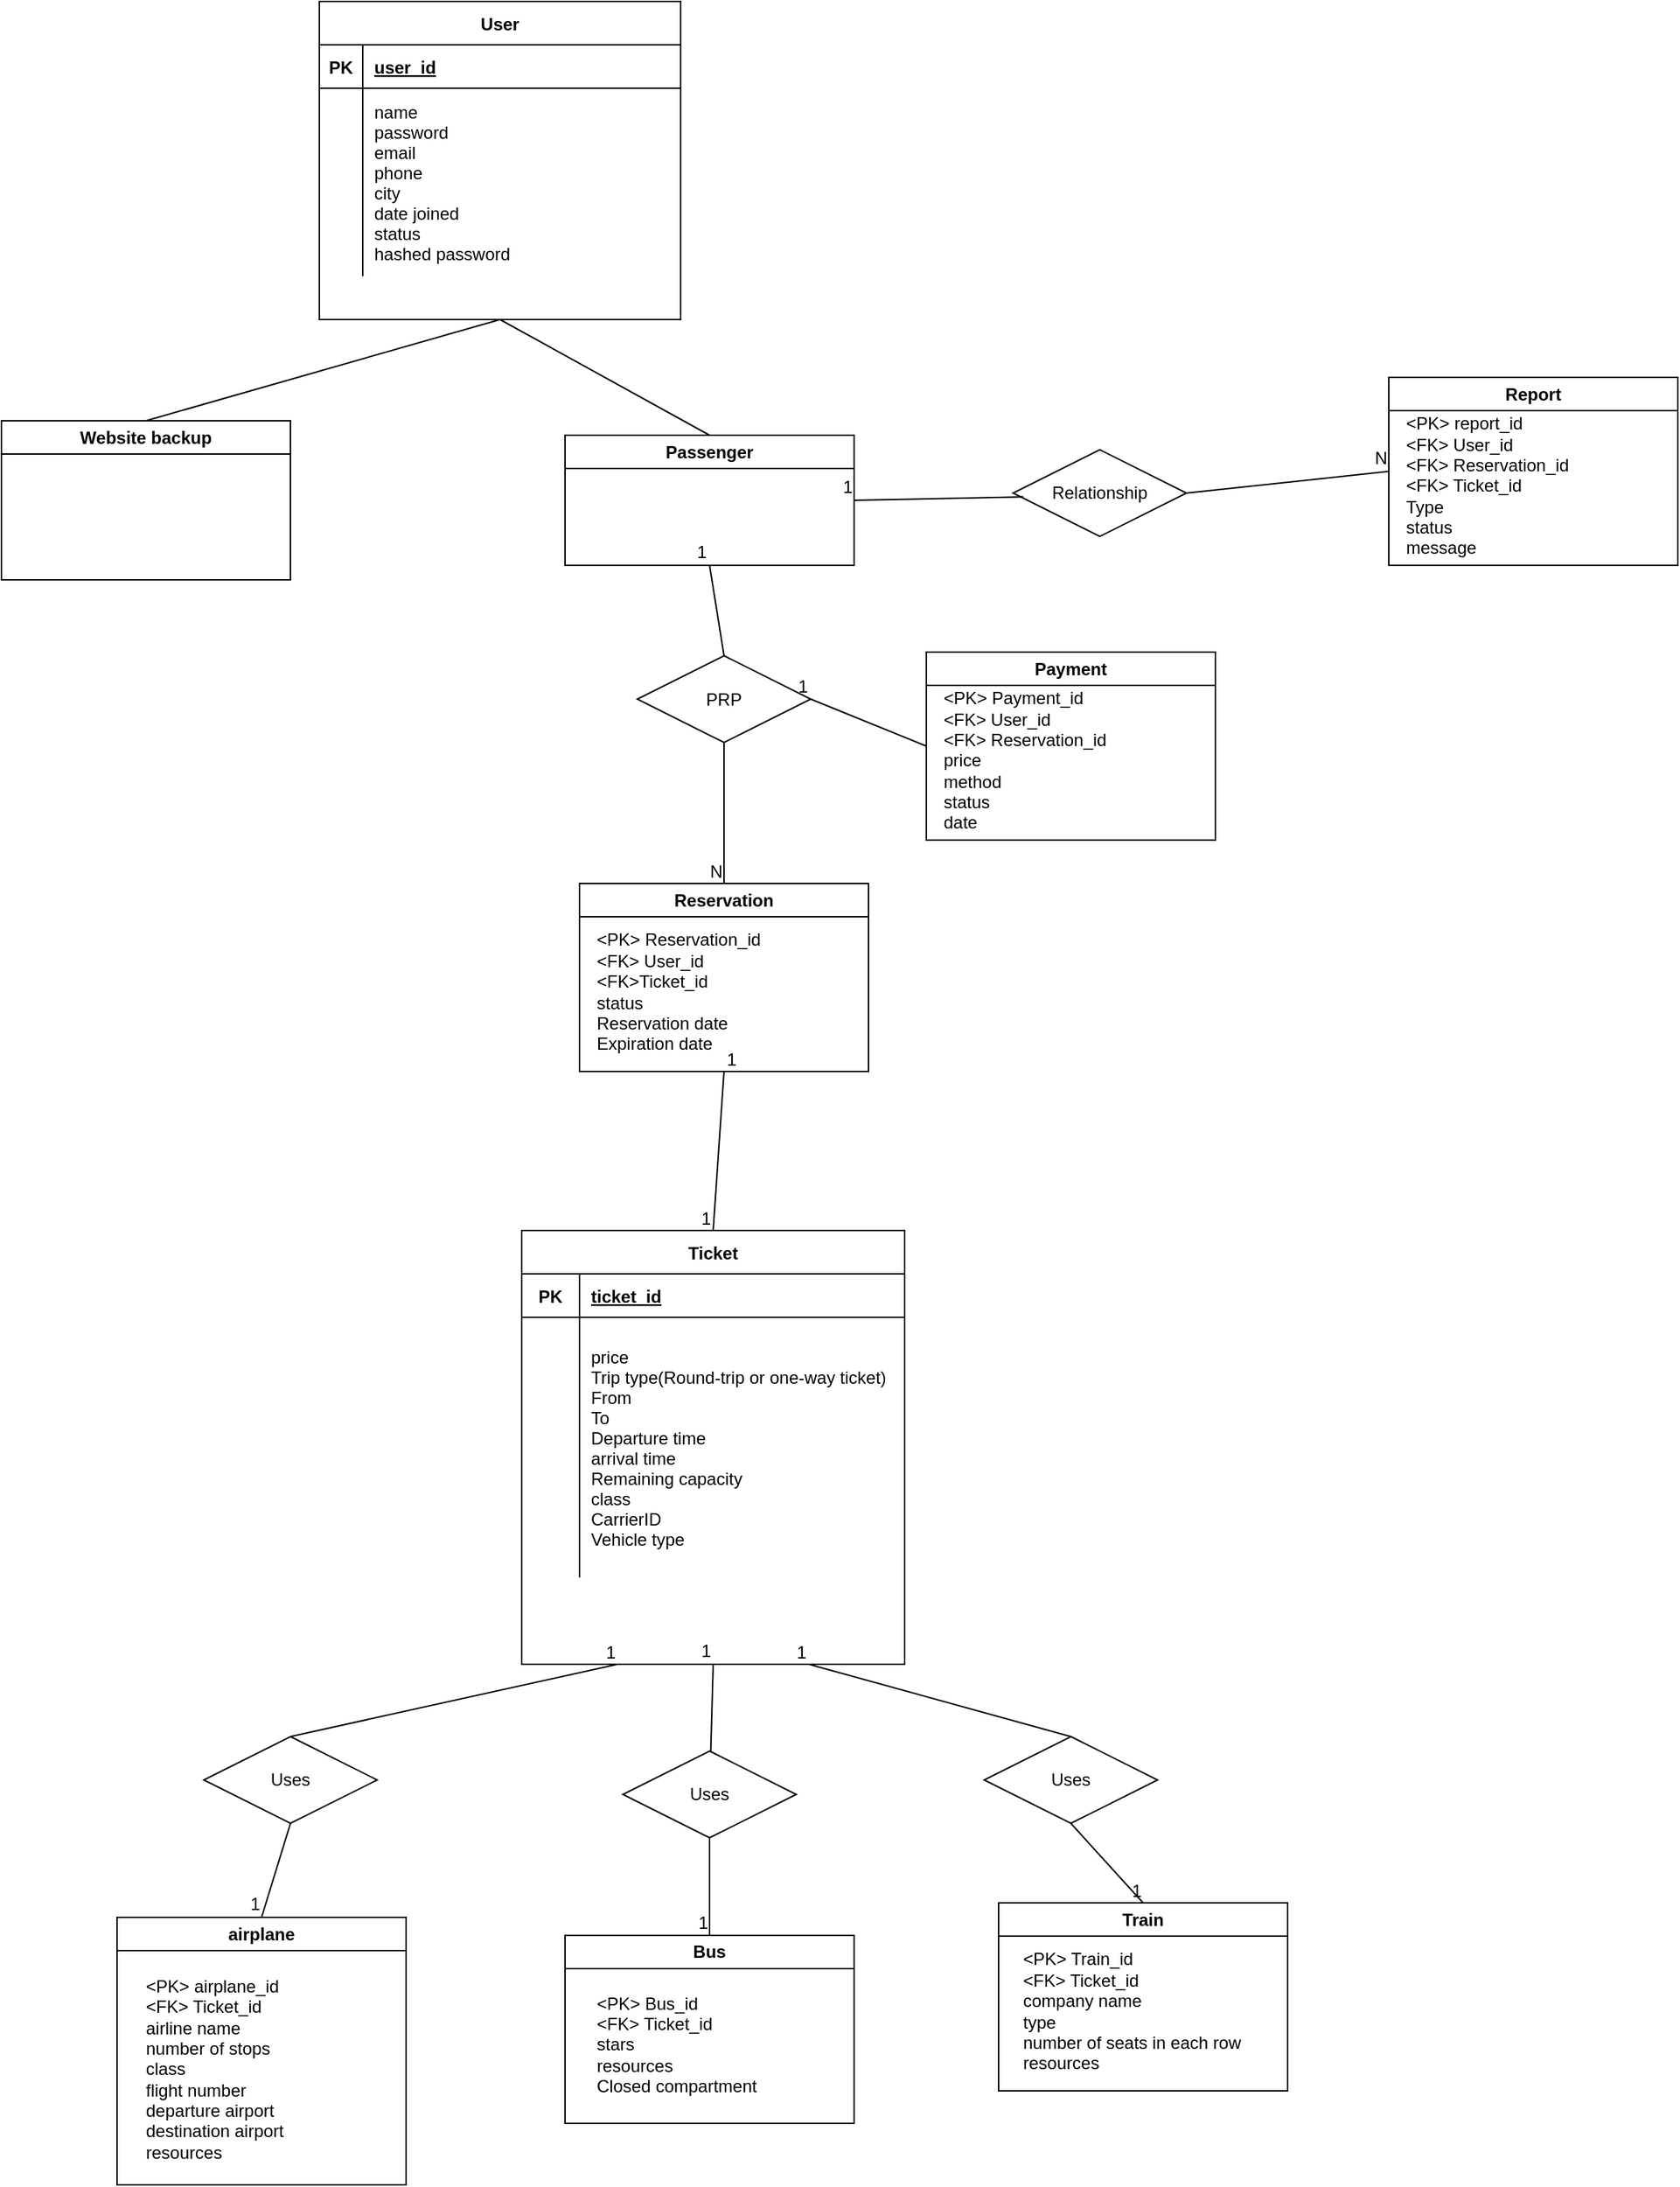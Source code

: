 <mxfile version="26.1.1">
  <diagram id="R2lEEEUBdFMjLlhIrx00" name="Page-1">
    <mxGraphModel dx="1290" dy="557" grid="1" gridSize="10" guides="1" tooltips="1" connect="1" arrows="1" fold="1" page="1" pageScale="1" pageWidth="3000" pageHeight="3000" math="0" shadow="0" extFonts="Permanent Marker^https://fonts.googleapis.com/css?family=Permanent+Marker">
      <root>
        <mxCell id="0" />
        <mxCell id="1" parent="0" />
        <mxCell id="C-vyLk0tnHw3VtMMgP7b-23" value="User" style="shape=table;startSize=30;container=1;collapsible=1;childLayout=tableLayout;fixedRows=1;rowLines=0;fontStyle=1;align=center;resizeLast=1;" parent="1" vertex="1">
          <mxGeometry x="330" y="20" width="250" height="220" as="geometry">
            <mxRectangle x="120" y="120" width="100" height="30" as="alternateBounds" />
          </mxGeometry>
        </mxCell>
        <mxCell id="C-vyLk0tnHw3VtMMgP7b-24" value="" style="shape=partialRectangle;collapsible=0;dropTarget=0;pointerEvents=0;fillColor=none;points=[[0,0.5],[1,0.5]];portConstraint=eastwest;top=0;left=0;right=0;bottom=1;" parent="C-vyLk0tnHw3VtMMgP7b-23" vertex="1">
          <mxGeometry y="30" width="250" height="30" as="geometry" />
        </mxCell>
        <mxCell id="C-vyLk0tnHw3VtMMgP7b-25" value="PK" style="shape=partialRectangle;overflow=hidden;connectable=0;fillColor=none;top=0;left=0;bottom=0;right=0;fontStyle=1;" parent="C-vyLk0tnHw3VtMMgP7b-24" vertex="1">
          <mxGeometry width="30" height="30" as="geometry">
            <mxRectangle width="30" height="30" as="alternateBounds" />
          </mxGeometry>
        </mxCell>
        <mxCell id="C-vyLk0tnHw3VtMMgP7b-26" value="user_id" style="shape=partialRectangle;overflow=hidden;connectable=0;fillColor=none;top=0;left=0;bottom=0;right=0;align=left;spacingLeft=6;fontStyle=5;" parent="C-vyLk0tnHw3VtMMgP7b-24" vertex="1">
          <mxGeometry x="30" width="220" height="30" as="geometry">
            <mxRectangle width="220" height="30" as="alternateBounds" />
          </mxGeometry>
        </mxCell>
        <mxCell id="C-vyLk0tnHw3VtMMgP7b-27" value="" style="shape=partialRectangle;collapsible=0;dropTarget=0;pointerEvents=0;fillColor=none;points=[[0,0.5],[1,0.5]];portConstraint=eastwest;top=0;left=0;right=0;bottom=0;" parent="C-vyLk0tnHw3VtMMgP7b-23" vertex="1">
          <mxGeometry y="60" width="250" height="130" as="geometry" />
        </mxCell>
        <mxCell id="C-vyLk0tnHw3VtMMgP7b-28" value="" style="shape=partialRectangle;overflow=hidden;connectable=0;fillColor=none;top=0;left=0;bottom=0;right=0;" parent="C-vyLk0tnHw3VtMMgP7b-27" vertex="1">
          <mxGeometry width="30" height="130" as="geometry">
            <mxRectangle width="30" height="130" as="alternateBounds" />
          </mxGeometry>
        </mxCell>
        <mxCell id="C-vyLk0tnHw3VtMMgP7b-29" value="name&#xa;password&#xa;email&#xa;phone&#xa;city&#xa;date joined&#xa;status&#xa;hashed password" style="shape=partialRectangle;overflow=hidden;connectable=0;fillColor=none;top=0;left=0;bottom=0;right=0;align=left;spacingLeft=6;" parent="C-vyLk0tnHw3VtMMgP7b-27" vertex="1">
          <mxGeometry x="30" width="220" height="130" as="geometry">
            <mxRectangle width="220" height="130" as="alternateBounds" />
          </mxGeometry>
        </mxCell>
        <mxCell id="R_KXiLifHRhBbQVZmg2O-18" value="Passenger" style="swimlane;whiteSpace=wrap;html=1;" parent="1" vertex="1">
          <mxGeometry x="500" y="320" width="200" height="90" as="geometry" />
        </mxCell>
        <mxCell id="R_KXiLifHRhBbQVZmg2O-25" value="Website backup" style="swimlane;whiteSpace=wrap;html=1;startSize=23;" parent="1" vertex="1">
          <mxGeometry x="110" y="310" width="200" height="110" as="geometry" />
        </mxCell>
        <mxCell id="R_KXiLifHRhBbQVZmg2O-39" value="Ticket" style="shape=table;startSize=30;container=1;collapsible=1;childLayout=tableLayout;fixedRows=1;rowLines=0;fontStyle=1;align=center;resizeLast=1;" parent="1" vertex="1">
          <mxGeometry x="470" y="870" width="265" height="300" as="geometry">
            <mxRectangle x="120" y="120" width="100" height="30" as="alternateBounds" />
          </mxGeometry>
        </mxCell>
        <mxCell id="R_KXiLifHRhBbQVZmg2O-40" value="" style="shape=partialRectangle;collapsible=0;dropTarget=0;pointerEvents=0;fillColor=none;points=[[0,0.5],[1,0.5]];portConstraint=eastwest;top=0;left=0;right=0;bottom=1;" parent="R_KXiLifHRhBbQVZmg2O-39" vertex="1">
          <mxGeometry y="30" width="265" height="30" as="geometry" />
        </mxCell>
        <mxCell id="R_KXiLifHRhBbQVZmg2O-41" value="PK" style="shape=partialRectangle;overflow=hidden;connectable=0;fillColor=none;top=0;left=0;bottom=0;right=0;fontStyle=1;" parent="R_KXiLifHRhBbQVZmg2O-40" vertex="1">
          <mxGeometry width="40" height="30" as="geometry">
            <mxRectangle width="40" height="30" as="alternateBounds" />
          </mxGeometry>
        </mxCell>
        <mxCell id="R_KXiLifHRhBbQVZmg2O-42" value="ticket_id" style="shape=partialRectangle;overflow=hidden;connectable=0;fillColor=none;top=0;left=0;bottom=0;right=0;align=left;spacingLeft=6;fontStyle=5;" parent="R_KXiLifHRhBbQVZmg2O-40" vertex="1">
          <mxGeometry x="40" width="225" height="30" as="geometry">
            <mxRectangle width="225" height="30" as="alternateBounds" />
          </mxGeometry>
        </mxCell>
        <mxCell id="R_KXiLifHRhBbQVZmg2O-43" value="" style="shape=partialRectangle;collapsible=0;dropTarget=0;pointerEvents=0;fillColor=none;points=[[0,0.5],[1,0.5]];portConstraint=eastwest;top=0;left=0;right=0;bottom=0;" parent="R_KXiLifHRhBbQVZmg2O-39" vertex="1">
          <mxGeometry y="60" width="265" height="180" as="geometry" />
        </mxCell>
        <mxCell id="R_KXiLifHRhBbQVZmg2O-44" value="" style="shape=partialRectangle;overflow=hidden;connectable=0;fillColor=none;top=0;left=0;bottom=0;right=0;" parent="R_KXiLifHRhBbQVZmg2O-43" vertex="1">
          <mxGeometry width="40" height="180" as="geometry">
            <mxRectangle width="40" height="180" as="alternateBounds" />
          </mxGeometry>
        </mxCell>
        <mxCell id="R_KXiLifHRhBbQVZmg2O-45" value="price&#xa;Trip type(Round-trip or one-way ticket)&#xa;From&#xa;To&#xa;Departure time&#xa;arrival time&#xa;Remaining capacity&#xa;class&#xa;CarrierID&#xa;Vehicle type" style="shape=partialRectangle;overflow=hidden;connectable=0;fillColor=none;top=0;left=0;bottom=0;right=0;align=left;spacingLeft=6;" parent="R_KXiLifHRhBbQVZmg2O-43" vertex="1">
          <mxGeometry x="40" width="225" height="180" as="geometry">
            <mxRectangle width="225" height="180" as="alternateBounds" />
          </mxGeometry>
        </mxCell>
        <mxCell id="R_KXiLifHRhBbQVZmg2O-46" value="airplane" style="swimlane;whiteSpace=wrap;html=1;startSize=23;" parent="1" vertex="1">
          <mxGeometry x="190" y="1345" width="200" height="185" as="geometry" />
        </mxCell>
        <mxCell id="QlvA-Q4Eu4nIA0qFd5DP-67" value="&lt;div&gt;&amp;lt;PK&amp;gt; airplane_id&lt;/div&gt;&lt;div&gt;&amp;lt;FK&amp;gt; Ticket_id&lt;/div&gt;airline name&lt;div&gt;number of stops&lt;/div&gt;&lt;div&gt;class&lt;/div&gt;&lt;div&gt;flight number&lt;/div&gt;&lt;div&gt;departure airport&lt;/div&gt;&lt;div&gt;destination airport&lt;/div&gt;&lt;div&gt;resources&lt;/div&gt;" style="text;html=1;align=left;verticalAlign=middle;resizable=0;points=[];autosize=1;strokeColor=none;fillColor=none;" parent="R_KXiLifHRhBbQVZmg2O-46" vertex="1">
          <mxGeometry x="17.5" y="35" width="120" height="140" as="geometry" />
        </mxCell>
        <mxCell id="R_KXiLifHRhBbQVZmg2O-55" value="Bus" style="swimlane;whiteSpace=wrap;html=1;" parent="1" vertex="1">
          <mxGeometry x="500" y="1357.5" width="200" height="130" as="geometry" />
        </mxCell>
        <mxCell id="QlvA-Q4Eu4nIA0qFd5DP-66" value="&lt;div&gt;&amp;lt;PK&amp;gt; Bus_id&lt;/div&gt;&lt;div&gt;&amp;lt;FK&amp;gt; Ticket_id&lt;/div&gt;stars&lt;div&gt;resources&lt;/div&gt;&lt;div&gt;Closed compartment&lt;/div&gt;" style="text;html=1;align=left;verticalAlign=middle;resizable=0;points=[];autosize=1;strokeColor=none;fillColor=none;" parent="R_KXiLifHRhBbQVZmg2O-55" vertex="1">
          <mxGeometry x="20" y="30" width="130" height="90" as="geometry" />
        </mxCell>
        <mxCell id="R_KXiLifHRhBbQVZmg2O-56" value="Train" style="swimlane;whiteSpace=wrap;html=1;" parent="1" vertex="1">
          <mxGeometry x="800" y="1335" width="200" height="130" as="geometry" />
        </mxCell>
        <mxCell id="QlvA-Q4Eu4nIA0qFd5DP-68" value="&lt;div&gt;&amp;lt;PK&amp;gt; Train_id&lt;/div&gt;&lt;div&gt;&amp;lt;FK&amp;gt; Ticket_id&lt;/div&gt;company name&lt;div&gt;type&lt;/div&gt;&lt;div&gt;number of seats in each row&lt;/div&gt;&lt;div&gt;resources&lt;/div&gt;" style="text;html=1;align=left;verticalAlign=middle;resizable=0;points=[];autosize=1;strokeColor=none;fillColor=none;" parent="R_KXiLifHRhBbQVZmg2O-56" vertex="1">
          <mxGeometry x="15" y="25" width="170" height="100" as="geometry" />
        </mxCell>
        <mxCell id="QlvA-Q4Eu4nIA0qFd5DP-13" value="" style="endArrow=none;html=1;rounded=0;entryX=0.5;entryY=1;entryDx=0;entryDy=0;exitX=0.5;exitY=0;exitDx=0;exitDy=0;" parent="1" source="R_KXiLifHRhBbQVZmg2O-18" target="C-vyLk0tnHw3VtMMgP7b-23" edge="1">
          <mxGeometry relative="1" as="geometry">
            <mxPoint x="290" y="160" as="sourcePoint" />
            <mxPoint x="450" y="160" as="targetPoint" />
          </mxGeometry>
        </mxCell>
        <mxCell id="QlvA-Q4Eu4nIA0qFd5DP-14" value="" style="endArrow=none;html=1;rounded=0;entryX=0.5;entryY=1;entryDx=0;entryDy=0;exitX=0.5;exitY=0;exitDx=0;exitDy=0;" parent="1" source="R_KXiLifHRhBbQVZmg2O-25" target="C-vyLk0tnHw3VtMMgP7b-23" edge="1">
          <mxGeometry relative="1" as="geometry">
            <mxPoint x="400" y="210" as="sourcePoint" />
            <mxPoint x="475" y="120" as="targetPoint" />
          </mxGeometry>
        </mxCell>
        <mxCell id="QlvA-Q4Eu4nIA0qFd5DP-15" value="Reservation" style="swimlane;whiteSpace=wrap;html=1;" parent="1" vertex="1">
          <mxGeometry x="510" y="630" width="200" height="130" as="geometry" />
        </mxCell>
        <mxCell id="QlvA-Q4Eu4nIA0qFd5DP-26" value="&lt;div&gt;&amp;lt;PK&amp;gt; Reservation_id&lt;/div&gt;&amp;lt;FK&amp;gt; User_id&lt;div&gt;&amp;lt;FK&amp;gt;Ticket_id&lt;/div&gt;&lt;div&gt;status&lt;/div&gt;&lt;div&gt;Reservation date&lt;/div&gt;&lt;div&gt;Expiration date&lt;/div&gt;" style="text;html=1;align=left;verticalAlign=middle;resizable=0;points=[];autosize=1;strokeColor=none;fillColor=none;" parent="QlvA-Q4Eu4nIA0qFd5DP-15" vertex="1">
          <mxGeometry x="10" y="25" width="140" height="100" as="geometry" />
        </mxCell>
        <mxCell id="QlvA-Q4Eu4nIA0qFd5DP-22" value="" style="endArrow=none;html=1;rounded=0;exitX=0.5;exitY=1;exitDx=0;exitDy=0;entryX=0.5;entryY=0;entryDx=0;entryDy=0;" parent="1" source="QlvA-Q4Eu4nIA0qFd5DP-15" target="R_KXiLifHRhBbQVZmg2O-39" edge="1">
          <mxGeometry relative="1" as="geometry">
            <mxPoint x="340" y="600" as="sourcePoint" />
            <mxPoint x="490" y="600" as="targetPoint" />
          </mxGeometry>
        </mxCell>
        <mxCell id="QlvA-Q4Eu4nIA0qFd5DP-23" value="1" style="resizable=0;html=1;whiteSpace=wrap;align=left;verticalAlign=bottom;" parent="QlvA-Q4Eu4nIA0qFd5DP-22" connectable="0" vertex="1">
          <mxGeometry x="-1" relative="1" as="geometry" />
        </mxCell>
        <mxCell id="QlvA-Q4Eu4nIA0qFd5DP-24" value="1" style="resizable=0;html=1;whiteSpace=wrap;align=right;verticalAlign=bottom;" parent="QlvA-Q4Eu4nIA0qFd5DP-22" connectable="0" vertex="1">
          <mxGeometry x="1" relative="1" as="geometry" />
        </mxCell>
        <mxCell id="QlvA-Q4Eu4nIA0qFd5DP-27" value="PRP" style="shape=rhombus;perimeter=rhombusPerimeter;whiteSpace=wrap;html=1;align=center;" parent="1" vertex="1">
          <mxGeometry x="550" y="472.5" width="120" height="60" as="geometry" />
        </mxCell>
        <mxCell id="QlvA-Q4Eu4nIA0qFd5DP-29" value="" style="endArrow=none;html=1;rounded=0;exitX=0.5;exitY=0;exitDx=0;exitDy=0;entryX=0.5;entryY=1;entryDx=0;entryDy=0;" parent="1" source="QlvA-Q4Eu4nIA0qFd5DP-27" target="R_KXiLifHRhBbQVZmg2O-18" edge="1">
          <mxGeometry relative="1" as="geometry">
            <mxPoint x="370" y="490" as="sourcePoint" />
            <mxPoint x="530" y="490" as="targetPoint" />
          </mxGeometry>
        </mxCell>
        <mxCell id="QlvA-Q4Eu4nIA0qFd5DP-30" value="1" style="resizable=0;html=1;whiteSpace=wrap;align=right;verticalAlign=bottom;" parent="QlvA-Q4Eu4nIA0qFd5DP-29" connectable="0" vertex="1">
          <mxGeometry x="1" relative="1" as="geometry" />
        </mxCell>
        <mxCell id="QlvA-Q4Eu4nIA0qFd5DP-31" value="" style="endArrow=none;html=1;rounded=0;exitX=0.5;exitY=1;exitDx=0;exitDy=0;entryX=0.5;entryY=0;entryDx=0;entryDy=0;" parent="1" source="QlvA-Q4Eu4nIA0qFd5DP-27" target="QlvA-Q4Eu4nIA0qFd5DP-15" edge="1">
          <mxGeometry relative="1" as="geometry">
            <mxPoint x="400" y="580" as="sourcePoint" />
            <mxPoint x="450" y="520" as="targetPoint" />
          </mxGeometry>
        </mxCell>
        <mxCell id="QlvA-Q4Eu4nIA0qFd5DP-32" value="N" style="resizable=0;html=1;whiteSpace=wrap;align=right;verticalAlign=bottom;" parent="QlvA-Q4Eu4nIA0qFd5DP-31" connectable="0" vertex="1">
          <mxGeometry x="1" relative="1" as="geometry" />
        </mxCell>
        <mxCell id="QlvA-Q4Eu4nIA0qFd5DP-34" value="" style="endArrow=none;html=1;rounded=0;entryX=1;entryY=0.5;entryDx=0;entryDy=0;exitX=0;exitY=0.5;exitDx=0;exitDy=0;" parent="1" source="QlvA-Q4Eu4nIA0qFd5DP-36" target="QlvA-Q4Eu4nIA0qFd5DP-27" edge="1">
          <mxGeometry relative="1" as="geometry">
            <mxPoint x="460" y="500" as="sourcePoint" />
            <mxPoint x="420" y="520" as="targetPoint" />
          </mxGeometry>
        </mxCell>
        <mxCell id="QlvA-Q4Eu4nIA0qFd5DP-35" value="1" style="resizable=0;html=1;whiteSpace=wrap;align=right;verticalAlign=bottom;" parent="QlvA-Q4Eu4nIA0qFd5DP-34" connectable="0" vertex="1">
          <mxGeometry x="1" relative="1" as="geometry" />
        </mxCell>
        <mxCell id="QlvA-Q4Eu4nIA0qFd5DP-36" value="Payment" style="swimlane;whiteSpace=wrap;html=1;" parent="1" vertex="1">
          <mxGeometry x="750" y="470" width="200" height="130" as="geometry" />
        </mxCell>
        <mxCell id="QlvA-Q4Eu4nIA0qFd5DP-60" value="&lt;div&gt;&amp;lt;PK&amp;gt; Payment_id&lt;/div&gt;&amp;lt;FK&amp;gt; User_id&lt;div&gt;&amp;lt;FK&amp;gt; Reservation_id&lt;/div&gt;&lt;div&gt;price&lt;/div&gt;&lt;div&gt;method&lt;/div&gt;&lt;div&gt;status&lt;/div&gt;&lt;div&gt;date&lt;/div&gt;" style="text;html=1;align=left;verticalAlign=middle;resizable=0;points=[];autosize=1;strokeColor=none;fillColor=none;" parent="QlvA-Q4Eu4nIA0qFd5DP-36" vertex="1">
          <mxGeometry x="10" y="20" width="140" height="110" as="geometry" />
        </mxCell>
        <mxCell id="QlvA-Q4Eu4nIA0qFd5DP-64" value="Report" style="swimlane;whiteSpace=wrap;html=1;" parent="1" vertex="1">
          <mxGeometry x="1070" y="280" width="200" height="130" as="geometry" />
        </mxCell>
        <mxCell id="QlvA-Q4Eu4nIA0qFd5DP-65" value="&lt;div&gt;&amp;lt;PK&amp;gt; report_id&lt;/div&gt;&amp;lt;FK&amp;gt; User_id&lt;div&gt;&amp;lt;FK&amp;gt; Reservation_id&lt;/div&gt;&lt;div&gt;&amp;lt;FK&amp;gt; Ticket_id&lt;/div&gt;&lt;div&gt;Type&lt;/div&gt;&lt;div&gt;status&lt;/div&gt;&lt;div&gt;message&lt;/div&gt;" style="text;html=1;align=left;verticalAlign=middle;resizable=0;points=[];autosize=1;strokeColor=none;fillColor=none;" parent="QlvA-Q4Eu4nIA0qFd5DP-64" vertex="1">
          <mxGeometry x="10" y="20" width="140" height="110" as="geometry" />
        </mxCell>
        <mxCell id="GF_8dhkuiuaE5KneLGKz-1" value="Relationship" style="shape=rhombus;perimeter=rhombusPerimeter;whiteSpace=wrap;html=1;align=center;" vertex="1" parent="1">
          <mxGeometry x="810" y="330" width="120" height="60" as="geometry" />
        </mxCell>
        <mxCell id="GF_8dhkuiuaE5KneLGKz-3" value="" style="endArrow=none;html=1;rounded=0;exitX=0.06;exitY=0.543;exitDx=0;exitDy=0;exitPerimeter=0;entryX=1;entryY=0.5;entryDx=0;entryDy=0;" edge="1" parent="1" source="GF_8dhkuiuaE5KneLGKz-1" target="R_KXiLifHRhBbQVZmg2O-18">
          <mxGeometry relative="1" as="geometry">
            <mxPoint x="720" y="440" as="sourcePoint" />
            <mxPoint x="880" y="440" as="targetPoint" />
          </mxGeometry>
        </mxCell>
        <mxCell id="GF_8dhkuiuaE5KneLGKz-4" value="1" style="resizable=0;html=1;whiteSpace=wrap;align=right;verticalAlign=bottom;" connectable="0" vertex="1" parent="GF_8dhkuiuaE5KneLGKz-3">
          <mxGeometry x="1" relative="1" as="geometry" />
        </mxCell>
        <mxCell id="GF_8dhkuiuaE5KneLGKz-5" value="" style="endArrow=none;html=1;rounded=0;exitX=1;exitY=0.5;exitDx=0;exitDy=0;entryX=0;entryY=0.5;entryDx=0;entryDy=0;" edge="1" parent="1" source="GF_8dhkuiuaE5KneLGKz-1" target="QlvA-Q4Eu4nIA0qFd5DP-64">
          <mxGeometry relative="1" as="geometry">
            <mxPoint x="1027" y="420" as="sourcePoint" />
            <mxPoint x="910" y="422" as="targetPoint" />
          </mxGeometry>
        </mxCell>
        <mxCell id="GF_8dhkuiuaE5KneLGKz-6" value="N" style="resizable=0;html=1;whiteSpace=wrap;align=right;verticalAlign=bottom;" connectable="0" vertex="1" parent="GF_8dhkuiuaE5KneLGKz-5">
          <mxGeometry x="1" relative="1" as="geometry" />
        </mxCell>
        <mxCell id="GF_8dhkuiuaE5KneLGKz-7" value="Uses" style="shape=rhombus;perimeter=rhombusPerimeter;whiteSpace=wrap;html=1;align=center;" vertex="1" parent="1">
          <mxGeometry x="790" y="1220" width="120" height="60" as="geometry" />
        </mxCell>
        <mxCell id="GF_8dhkuiuaE5KneLGKz-8" value="" style="endArrow=none;html=1;rounded=0;exitX=0.5;exitY=1;exitDx=0;exitDy=0;entryX=0.5;entryY=0;entryDx=0;entryDy=0;" edge="1" parent="1" source="GF_8dhkuiuaE5KneLGKz-7" target="R_KXiLifHRhBbQVZmg2O-56">
          <mxGeometry relative="1" as="geometry">
            <mxPoint x="610" y="1360" as="sourcePoint" />
            <mxPoint x="770" y="1360" as="targetPoint" />
          </mxGeometry>
        </mxCell>
        <mxCell id="GF_8dhkuiuaE5KneLGKz-9" value="1" style="resizable=0;html=1;whiteSpace=wrap;align=right;verticalAlign=bottom;" connectable="0" vertex="1" parent="GF_8dhkuiuaE5KneLGKz-8">
          <mxGeometry x="1" relative="1" as="geometry" />
        </mxCell>
        <mxCell id="GF_8dhkuiuaE5KneLGKz-15" value="Uses" style="shape=rhombus;perimeter=rhombusPerimeter;whiteSpace=wrap;html=1;align=center;" vertex="1" parent="1">
          <mxGeometry x="250" y="1220" width="120" height="60" as="geometry" />
        </mxCell>
        <mxCell id="GF_8dhkuiuaE5KneLGKz-16" value="Uses" style="shape=rhombus;perimeter=rhombusPerimeter;whiteSpace=wrap;html=1;align=center;" vertex="1" parent="1">
          <mxGeometry x="540" y="1230" width="120" height="60" as="geometry" />
        </mxCell>
        <mxCell id="GF_8dhkuiuaE5KneLGKz-17" value="" style="endArrow=none;html=1;rounded=0;entryX=0.5;entryY=0;entryDx=0;entryDy=0;exitX=0.5;exitY=1;exitDx=0;exitDy=0;" edge="1" parent="1" source="GF_8dhkuiuaE5KneLGKz-15" target="R_KXiLifHRhBbQVZmg2O-46">
          <mxGeometry relative="1" as="geometry">
            <mxPoint x="610" y="1360" as="sourcePoint" />
            <mxPoint x="770" y="1360" as="targetPoint" />
          </mxGeometry>
        </mxCell>
        <mxCell id="GF_8dhkuiuaE5KneLGKz-18" value="1" style="resizable=0;html=1;whiteSpace=wrap;align=right;verticalAlign=bottom;" connectable="0" vertex="1" parent="GF_8dhkuiuaE5KneLGKz-17">
          <mxGeometry x="1" relative="1" as="geometry" />
        </mxCell>
        <mxCell id="GF_8dhkuiuaE5KneLGKz-19" value="" style="endArrow=none;html=1;rounded=0;entryX=0.5;entryY=0;entryDx=0;entryDy=0;exitX=0.5;exitY=1;exitDx=0;exitDy=0;" edge="1" parent="1" source="GF_8dhkuiuaE5KneLGKz-16" target="R_KXiLifHRhBbQVZmg2O-55">
          <mxGeometry relative="1" as="geometry">
            <mxPoint x="500" y="1250" as="sourcePoint" />
            <mxPoint x="480" y="1315" as="targetPoint" />
          </mxGeometry>
        </mxCell>
        <mxCell id="GF_8dhkuiuaE5KneLGKz-20" value="1" style="resizable=0;html=1;whiteSpace=wrap;align=right;verticalAlign=bottom;" connectable="0" vertex="1" parent="GF_8dhkuiuaE5KneLGKz-19">
          <mxGeometry x="1" relative="1" as="geometry" />
        </mxCell>
        <mxCell id="GF_8dhkuiuaE5KneLGKz-21" value="" style="endArrow=none;html=1;rounded=0;exitX=0.5;exitY=0;exitDx=0;exitDy=0;entryX=0.25;entryY=1;entryDx=0;entryDy=0;" edge="1" parent="1" source="GF_8dhkuiuaE5KneLGKz-15" target="R_KXiLifHRhBbQVZmg2O-39">
          <mxGeometry relative="1" as="geometry">
            <mxPoint x="430" y="1215" as="sourcePoint" />
            <mxPoint x="590" y="1170" as="targetPoint" />
          </mxGeometry>
        </mxCell>
        <mxCell id="GF_8dhkuiuaE5KneLGKz-22" value="1" style="resizable=0;html=1;whiteSpace=wrap;align=right;verticalAlign=bottom;" connectable="0" vertex="1" parent="GF_8dhkuiuaE5KneLGKz-21">
          <mxGeometry x="1" relative="1" as="geometry" />
        </mxCell>
        <mxCell id="GF_8dhkuiuaE5KneLGKz-23" value="" style="endArrow=none;html=1;rounded=0;entryX=0.5;entryY=1;entryDx=0;entryDy=0;" edge="1" parent="1" source="GF_8dhkuiuaE5KneLGKz-16" target="R_KXiLifHRhBbQVZmg2O-39">
          <mxGeometry relative="1" as="geometry">
            <mxPoint x="320" y="1230" as="sourcePoint" />
            <mxPoint x="670" y="1210" as="targetPoint" />
          </mxGeometry>
        </mxCell>
        <mxCell id="GF_8dhkuiuaE5KneLGKz-24" value="1" style="resizable=0;html=1;whiteSpace=wrap;align=right;verticalAlign=bottom;" connectable="0" vertex="1" parent="GF_8dhkuiuaE5KneLGKz-23">
          <mxGeometry x="1" relative="1" as="geometry" />
        </mxCell>
        <mxCell id="GF_8dhkuiuaE5KneLGKz-25" value="" style="endArrow=none;html=1;rounded=0;entryX=0.75;entryY=1;entryDx=0;entryDy=0;exitX=0.5;exitY=0;exitDx=0;exitDy=0;" edge="1" parent="1" source="GF_8dhkuiuaE5KneLGKz-7" target="R_KXiLifHRhBbQVZmg2O-39">
          <mxGeometry relative="1" as="geometry">
            <mxPoint x="611" y="1240" as="sourcePoint" />
            <mxPoint x="613" y="1180" as="targetPoint" />
          </mxGeometry>
        </mxCell>
        <mxCell id="GF_8dhkuiuaE5KneLGKz-26" value="1" style="resizable=0;html=1;whiteSpace=wrap;align=right;verticalAlign=bottom;" connectable="0" vertex="1" parent="GF_8dhkuiuaE5KneLGKz-25">
          <mxGeometry x="1" relative="1" as="geometry" />
        </mxCell>
      </root>
    </mxGraphModel>
  </diagram>
</mxfile>
